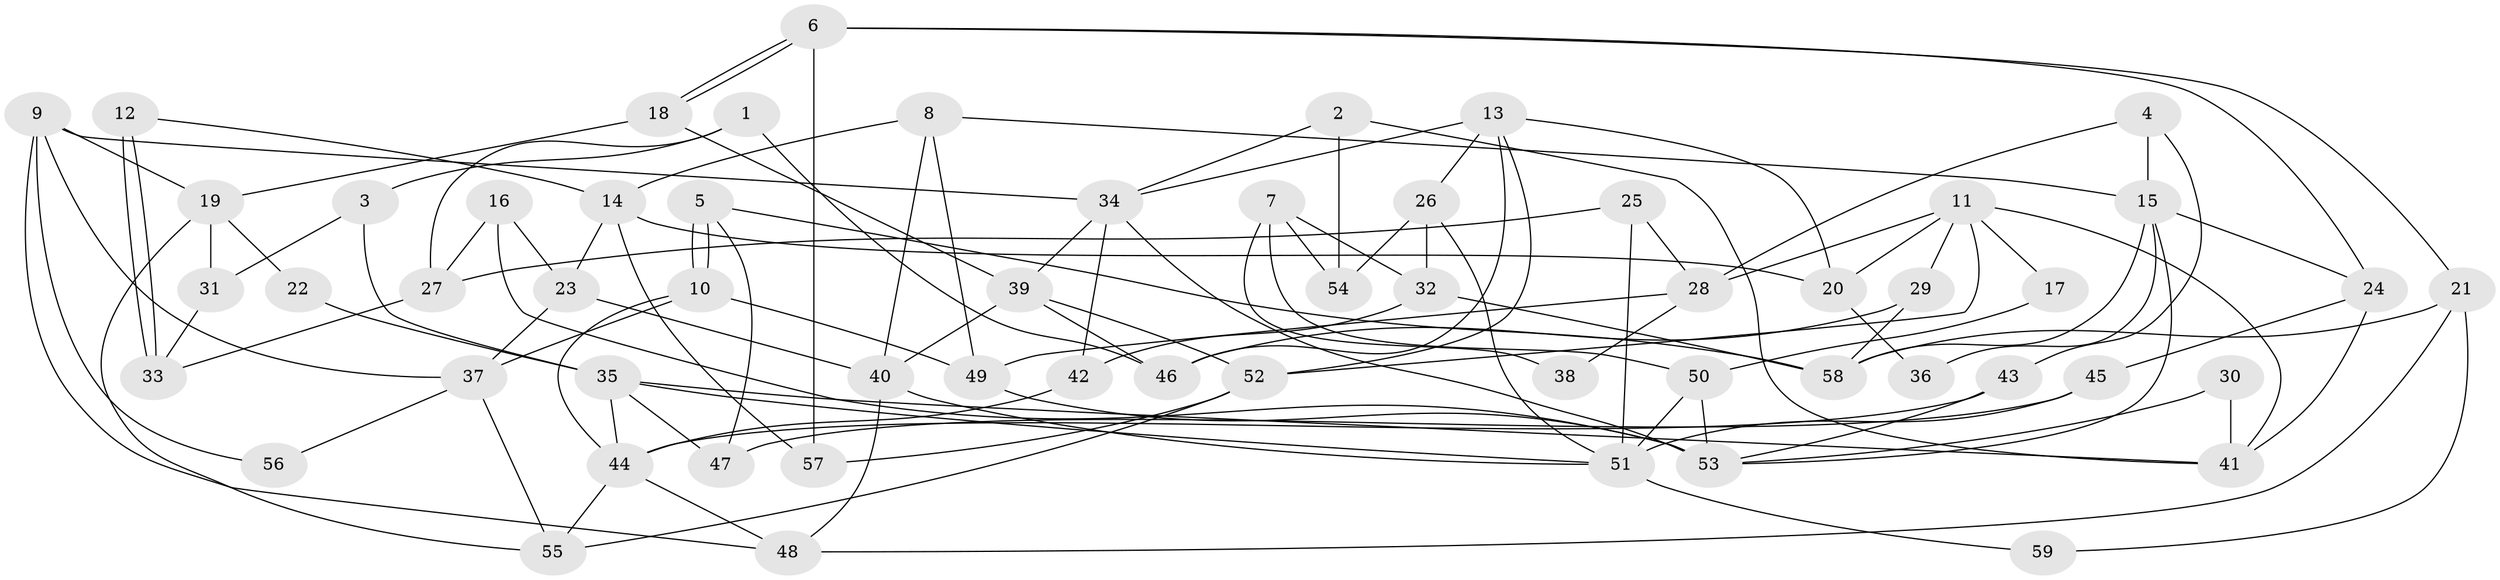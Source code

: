 // coarse degree distribution, {4: 0.21951219512195122, 6: 0.17073170731707318, 7: 0.12195121951219512, 5: 0.14634146341463414, 3: 0.14634146341463414, 9: 0.024390243902439025, 10: 0.024390243902439025, 2: 0.12195121951219512, 8: 0.024390243902439025}
// Generated by graph-tools (version 1.1) at 2025/23/03/03/25 07:23:57]
// undirected, 59 vertices, 118 edges
graph export_dot {
graph [start="1"]
  node [color=gray90,style=filled];
  1;
  2;
  3;
  4;
  5;
  6;
  7;
  8;
  9;
  10;
  11;
  12;
  13;
  14;
  15;
  16;
  17;
  18;
  19;
  20;
  21;
  22;
  23;
  24;
  25;
  26;
  27;
  28;
  29;
  30;
  31;
  32;
  33;
  34;
  35;
  36;
  37;
  38;
  39;
  40;
  41;
  42;
  43;
  44;
  45;
  46;
  47;
  48;
  49;
  50;
  51;
  52;
  53;
  54;
  55;
  56;
  57;
  58;
  59;
  1 -- 46;
  1 -- 27;
  1 -- 3;
  2 -- 34;
  2 -- 41;
  2 -- 54;
  3 -- 35;
  3 -- 31;
  4 -- 15;
  4 -- 28;
  4 -- 43;
  5 -- 10;
  5 -- 10;
  5 -- 58;
  5 -- 47;
  6 -- 18;
  6 -- 18;
  6 -- 24;
  6 -- 21;
  6 -- 57;
  7 -- 32;
  7 -- 50;
  7 -- 38;
  7 -- 54;
  8 -- 40;
  8 -- 14;
  8 -- 15;
  8 -- 49;
  9 -- 37;
  9 -- 34;
  9 -- 19;
  9 -- 48;
  9 -- 56;
  10 -- 37;
  10 -- 44;
  10 -- 49;
  11 -- 29;
  11 -- 52;
  11 -- 17;
  11 -- 20;
  11 -- 28;
  11 -- 41;
  12 -- 14;
  12 -- 33;
  12 -- 33;
  13 -- 20;
  13 -- 26;
  13 -- 34;
  13 -- 46;
  13 -- 52;
  14 -- 57;
  14 -- 23;
  14 -- 20;
  15 -- 53;
  15 -- 24;
  15 -- 36;
  15 -- 58;
  16 -- 53;
  16 -- 27;
  16 -- 23;
  17 -- 50;
  18 -- 19;
  18 -- 39;
  19 -- 55;
  19 -- 22;
  19 -- 31;
  20 -- 36;
  21 -- 58;
  21 -- 48;
  21 -- 59;
  22 -- 35;
  23 -- 40;
  23 -- 37;
  24 -- 45;
  24 -- 41;
  25 -- 51;
  25 -- 28;
  25 -- 27;
  26 -- 54;
  26 -- 51;
  26 -- 32;
  27 -- 33;
  28 -- 49;
  28 -- 38;
  29 -- 46;
  29 -- 58;
  30 -- 53;
  30 -- 41;
  31 -- 33;
  32 -- 42;
  32 -- 58;
  34 -- 53;
  34 -- 39;
  34 -- 42;
  35 -- 44;
  35 -- 41;
  35 -- 47;
  35 -- 51;
  37 -- 55;
  37 -- 56;
  39 -- 40;
  39 -- 46;
  39 -- 52;
  40 -- 48;
  40 -- 51;
  42 -- 44;
  43 -- 44;
  43 -- 53;
  44 -- 48;
  44 -- 55;
  45 -- 47;
  45 -- 51;
  49 -- 53;
  50 -- 51;
  50 -- 53;
  51 -- 59;
  52 -- 55;
  52 -- 57;
}
